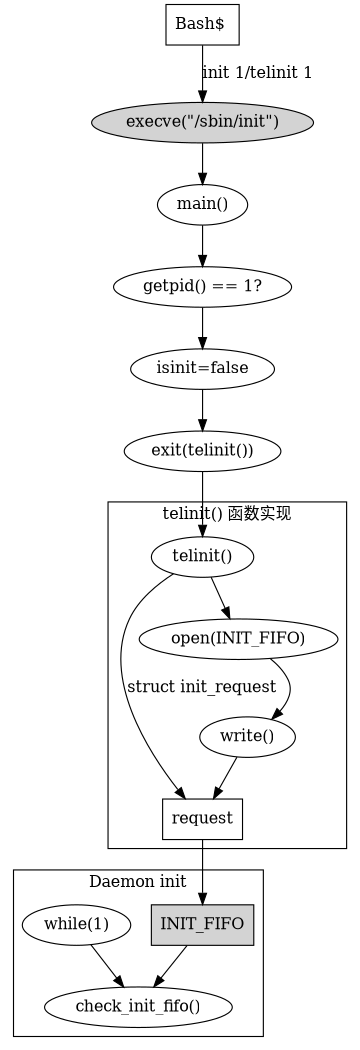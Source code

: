 digraph G
{
	size = "7, 7";
	//label = "方式2 - 用户命令 telinit 启动 init";

	"Bash$ " [shape=box];
	"execve(\"/sbin/init\")"  [style = filled];
	"Bash$ " -> "execve(\"/sbin/init\")" [label="init 1/telinit 1"];


	"execve(\"/sbin/init\")" -> "main()";

	"main()" -> "getpid() == 1?" -> "isinit=false" -> "exit(telinit())" -> "telinit()";
	
	subgraph cluster01
	{
		label = "telinit() 函数实现";

		"request" [shape=box];
		"telinit()" -> "request" [label="struct init_request"] ;

		"telinit()" -> "open(INIT_FIFO)" -> "write()" -> "request";
	}

	"INIT_FIFO" [shape=box style="filled"];
	"request" -> "INIT_FIFO"; 

	subgraph cluster02
	{
		label = "Daemon init";

		"INIT_FIFO" -> "check_init_fifo()";

		"while(1)" -> "check_init_fifo()"; 
	}
}
